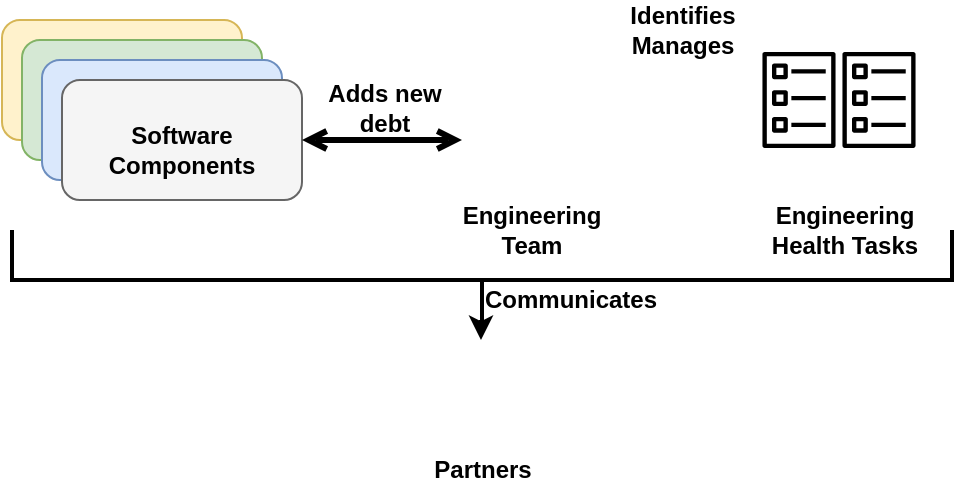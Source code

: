 <mxfile version="16.5.6" type="github">
  <diagram id="SGvKrE1oRVMR07QCt1xU" name="Page-1">
    <mxGraphModel dx="946" dy="515" grid="1" gridSize="10" guides="1" tooltips="1" connect="1" arrows="1" fold="1" page="1" pageScale="1" pageWidth="850" pageHeight="1100" math="0" shadow="0">
      <root>
        <mxCell id="0" />
        <mxCell id="1" parent="0" />
        <mxCell id="rgmhT1kQBS3k-QSduBsI-1" value="" style="rounded=1;whiteSpace=wrap;html=1;fillColor=#fff2cc;strokeColor=#d6b656;" vertex="1" parent="1">
          <mxGeometry x="20" y="40" width="120" height="60" as="geometry" />
        </mxCell>
        <mxCell id="rgmhT1kQBS3k-QSduBsI-2" value="" style="rounded=1;whiteSpace=wrap;html=1;fillColor=#d5e8d4;strokeColor=#82b366;" vertex="1" parent="1">
          <mxGeometry x="30" y="50" width="120" height="60" as="geometry" />
        </mxCell>
        <mxCell id="rgmhT1kQBS3k-QSduBsI-3" value="" style="rounded=1;whiteSpace=wrap;html=1;fillColor=#dae8fc;strokeColor=#6c8ebf;" vertex="1" parent="1">
          <mxGeometry x="40" y="60" width="120" height="60" as="geometry" />
        </mxCell>
        <mxCell id="rgmhT1kQBS3k-QSduBsI-4" value="" style="rounded=1;whiteSpace=wrap;html=1;fillColor=#f5f5f5;fontColor=#333333;strokeColor=#666666;" vertex="1" parent="1">
          <mxGeometry x="50" y="70" width="120" height="60" as="geometry" />
        </mxCell>
        <mxCell id="rgmhT1kQBS3k-QSduBsI-5" value="Software Components" style="text;html=1;strokeColor=none;fillColor=none;align=center;verticalAlign=middle;whiteSpace=wrap;rounded=0;strokeWidth=1;fontStyle=1" vertex="1" parent="1">
          <mxGeometry x="80" y="90" width="60" height="30" as="geometry" />
        </mxCell>
        <mxCell id="rgmhT1kQBS3k-QSduBsI-7" value="" style="shape=image;html=1;verticalAlign=top;verticalLabelPosition=bottom;labelBackgroundColor=#ffffff;imageAspect=0;aspect=fixed;image=https://cdn0.iconfinder.com/data/icons/business-and-marketing-21/32/finance_team_crew_group-61-128.png;strokeWidth=1;" vertex="1" parent="1">
          <mxGeometry x="250" y="50" width="70" height="70" as="geometry" />
        </mxCell>
        <mxCell id="rgmhT1kQBS3k-QSduBsI-8" value="&lt;div&gt;Engineering&lt;/div&gt;&lt;div&gt;Team&lt;br&gt;&lt;/div&gt;" style="text;html=1;strokeColor=none;fillColor=none;align=center;verticalAlign=middle;whiteSpace=wrap;rounded=0;fontStyle=1" vertex="1" parent="1">
          <mxGeometry x="255" y="130" width="60" height="30" as="geometry" />
        </mxCell>
        <mxCell id="rgmhT1kQBS3k-QSduBsI-9" value="" style="endArrow=open;html=1;rounded=0;exitX=1;exitY=0.5;exitDx=0;exitDy=0;strokeWidth=3;startArrow=open;startFill=0;endFill=0;" edge="1" parent="1" source="rgmhT1kQBS3k-QSduBsI-4">
          <mxGeometry width="50" height="50" relative="1" as="geometry">
            <mxPoint x="290" y="270" as="sourcePoint" />
            <mxPoint x="250" y="100" as="targetPoint" />
          </mxGeometry>
        </mxCell>
        <mxCell id="rgmhT1kQBS3k-QSduBsI-13" value="" style="sketch=0;outlineConnect=0;fontColor=#232F3E;gradientColor=none;fillColor=#000000;strokeColor=none;dashed=0;verticalLabelPosition=bottom;verticalAlign=top;align=center;html=1;fontSize=12;fontStyle=0;aspect=fixed;pointerEvents=1;shape=mxgraph.aws4.ecs_task;" vertex="1" parent="1">
          <mxGeometry x="400" y="56" width="37" height="48" as="geometry" />
        </mxCell>
        <mxCell id="rgmhT1kQBS3k-QSduBsI-16" value="" style="sketch=0;outlineConnect=0;fontColor=#232F3E;gradientColor=none;fillColor=#000000;strokeColor=none;dashed=0;verticalLabelPosition=bottom;verticalAlign=top;align=center;html=1;fontSize=12;fontStyle=0;aspect=fixed;pointerEvents=1;shape=mxgraph.aws4.ecs_task;" vertex="1" parent="1">
          <mxGeometry x="440" y="56" width="37" height="48" as="geometry" />
        </mxCell>
        <mxCell id="rgmhT1kQBS3k-QSduBsI-18" value="&lt;div&gt;Engineering&lt;/div&gt;&lt;div&gt;Health Tasks&lt;br&gt;&lt;/div&gt;" style="text;html=1;strokeColor=none;fillColor=none;align=center;verticalAlign=middle;whiteSpace=wrap;rounded=0;fontStyle=1" vertex="1" parent="1">
          <mxGeometry x="390" y="130" width="103" height="30" as="geometry" />
        </mxCell>
        <mxCell id="rgmhT1kQBS3k-QSduBsI-23" value="" style="shape=image;html=1;verticalAlign=top;verticalLabelPosition=bottom;labelBackgroundColor=#ffffff;imageAspect=0;aspect=fixed;image=https://cdn2.iconfinder.com/data/icons/navigation-set-arrows-part-two/32/Double_Loop-128.png;strokeWidth=1;fillColor=#000000;" vertex="1" parent="1">
          <mxGeometry x="330" y="63" width="60" height="60" as="geometry" />
        </mxCell>
        <mxCell id="rgmhT1kQBS3k-QSduBsI-28" value="" style="strokeWidth=2;html=1;shape=mxgraph.flowchart.annotation_2;align=left;labelPosition=right;pointerEvents=1;fillColor=#000000;rotation=-90;" vertex="1" parent="1">
          <mxGeometry x="235" y="-65" width="50" height="470" as="geometry" />
        </mxCell>
        <mxCell id="rgmhT1kQBS3k-QSduBsI-29" value="" style="endArrow=classic;html=1;rounded=0;strokeWidth=2;" edge="1" parent="1">
          <mxGeometry width="50" height="50" relative="1" as="geometry">
            <mxPoint x="259.5" y="190" as="sourcePoint" />
            <mxPoint x="259.5" y="200" as="targetPoint" />
          </mxGeometry>
        </mxCell>
        <mxCell id="rgmhT1kQBS3k-QSduBsI-38" value="" style="shape=image;html=1;verticalAlign=top;verticalLabelPosition=bottom;labelBackgroundColor=#ffffff;imageAspect=0;aspect=fixed;image=https://cdn2.iconfinder.com/data/icons/essential-web-2/50/user-group-team-duo-partner-128.png;strokeWidth=1;fillColor=#000000;" vertex="1" parent="1">
          <mxGeometry x="240" y="210" width="40" height="40" as="geometry" />
        </mxCell>
        <mxCell id="rgmhT1kQBS3k-QSduBsI-39" value="" style="shape=image;html=1;verticalAlign=top;verticalLabelPosition=bottom;labelBackgroundColor=#ffffff;imageAspect=0;aspect=fixed;image=https://cdn2.iconfinder.com/data/icons/essential-web-2/50/user-group-team-duo-partner-128.png;strokeWidth=1;fillColor=#000000;" vertex="1" parent="1">
          <mxGeometry x="195" y="210" width="40" height="40" as="geometry" />
        </mxCell>
        <mxCell id="rgmhT1kQBS3k-QSduBsI-40" value="" style="shape=image;html=1;verticalAlign=top;verticalLabelPosition=bottom;labelBackgroundColor=#ffffff;imageAspect=0;aspect=fixed;image=https://cdn2.iconfinder.com/data/icons/essential-web-2/50/user-group-team-duo-partner-128.png;strokeWidth=1;fillColor=#000000;" vertex="1" parent="1">
          <mxGeometry x="150" y="210" width="40" height="40" as="geometry" />
        </mxCell>
        <mxCell id="rgmhT1kQBS3k-QSduBsI-41" value="" style="shape=image;html=1;verticalAlign=top;verticalLabelPosition=bottom;labelBackgroundColor=#ffffff;imageAspect=0;aspect=fixed;image=https://cdn2.iconfinder.com/data/icons/essential-web-2/50/user-group-team-duo-partner-128.png;strokeWidth=1;fillColor=#000000;" vertex="1" parent="1">
          <mxGeometry x="280" y="210" width="40" height="40" as="geometry" />
        </mxCell>
        <mxCell id="rgmhT1kQBS3k-QSduBsI-42" value="" style="shape=image;html=1;verticalAlign=top;verticalLabelPosition=bottom;labelBackgroundColor=#ffffff;imageAspect=0;aspect=fixed;image=https://cdn2.iconfinder.com/data/icons/essential-web-2/50/user-group-team-duo-partner-128.png;strokeWidth=1;fillColor=#000000;" vertex="1" parent="1">
          <mxGeometry x="320" y="210" width="40" height="40" as="geometry" />
        </mxCell>
        <mxCell id="rgmhT1kQBS3k-QSduBsI-43" value="Partners" style="text;html=1;strokeColor=none;fillColor=none;align=center;verticalAlign=middle;whiteSpace=wrap;rounded=0;fontStyle=1" vertex="1" parent="1">
          <mxGeometry x="208.5" y="250" width="103" height="30" as="geometry" />
        </mxCell>
        <mxCell id="rgmhT1kQBS3k-QSduBsI-45" value="Communicates" style="text;html=1;strokeColor=none;fillColor=none;align=center;verticalAlign=middle;whiteSpace=wrap;rounded=0;fontStyle=1" vertex="1" parent="1">
          <mxGeometry x="253" y="165" width="103" height="30" as="geometry" />
        </mxCell>
        <mxCell id="rgmhT1kQBS3k-QSduBsI-46" value="&lt;div&gt;Identifies&lt;/div&gt;&lt;div&gt;Manages&lt;br&gt;&lt;/div&gt;" style="text;html=1;strokeColor=none;fillColor=none;align=center;verticalAlign=middle;whiteSpace=wrap;rounded=0;fontStyle=1" vertex="1" parent="1">
          <mxGeometry x="308.5" y="30" width="103" height="30" as="geometry" />
        </mxCell>
        <mxCell id="rgmhT1kQBS3k-QSduBsI-47" value="&lt;div&gt;Adds new&lt;/div&gt;&lt;div&gt;debt&lt;br&gt;&lt;/div&gt;" style="text;html=1;strokeColor=none;fillColor=none;align=center;verticalAlign=middle;whiteSpace=wrap;rounded=0;fontStyle=1" vertex="1" parent="1">
          <mxGeometry x="160" y="69" width="103" height="30" as="geometry" />
        </mxCell>
      </root>
    </mxGraphModel>
  </diagram>
</mxfile>
